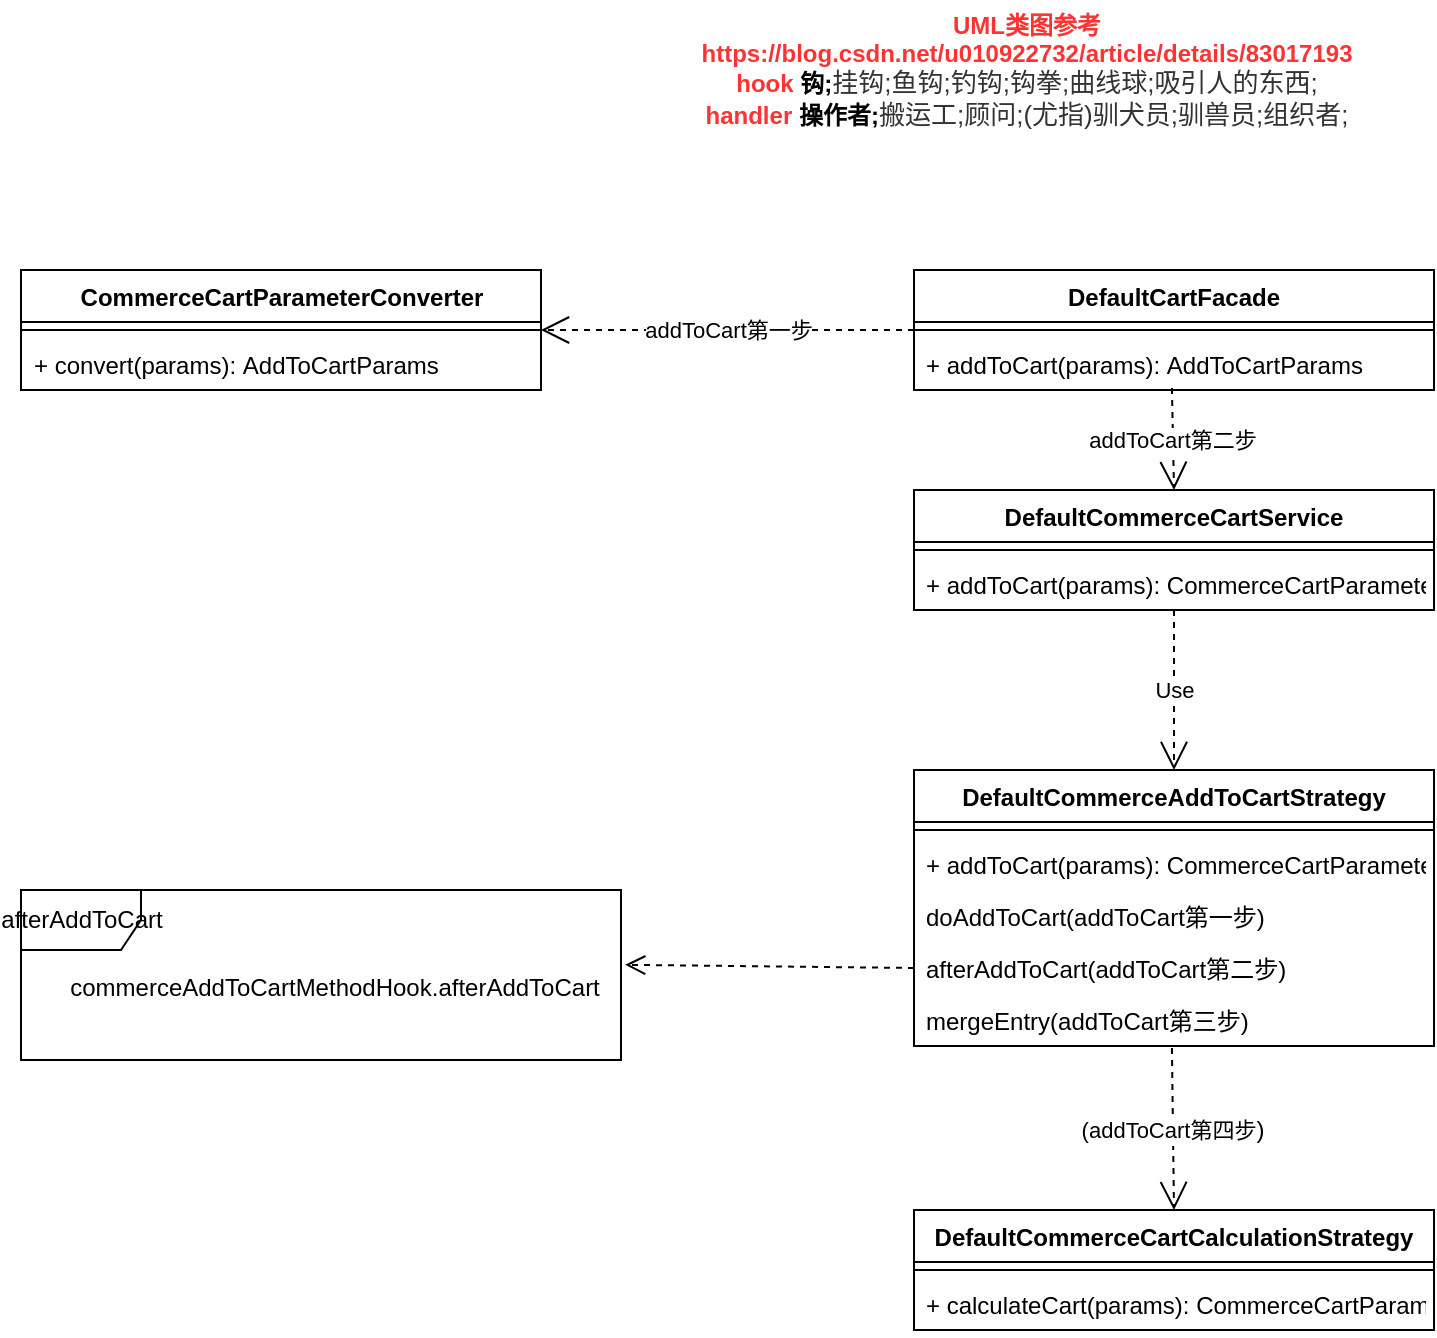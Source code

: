 <mxfile version="22.1.16" type="github">
  <diagram id="C2fSY1v2SiZeoUbDoYyL" name="Page-1">
    <mxGraphModel dx="1642" dy="1177" grid="0" gridSize="10" guides="1" tooltips="1" connect="1" arrows="1" fold="1" page="0" pageScale="1" pageWidth="1169" pageHeight="827" math="0" shadow="0">
      <root>
        <mxCell id="0" />
        <mxCell id="1" parent="0" />
        <mxCell id="szzl8ItCSpbSYo8TicJm-1" value="DefaultCartFacade" style="swimlane;fontStyle=1;align=center;verticalAlign=top;childLayout=stackLayout;horizontal=1;startSize=26;horizontalStack=0;resizeParent=1;resizeParentMax=0;resizeLast=0;collapsible=1;marginBottom=0;whiteSpace=wrap;html=1;" vertex="1" parent="1">
          <mxGeometry x="430" y="-230" width="260" height="60" as="geometry" />
        </mxCell>
        <mxCell id="szzl8ItCSpbSYo8TicJm-3" value="" style="line;strokeWidth=1;fillColor=none;align=left;verticalAlign=middle;spacingTop=-1;spacingLeft=3;spacingRight=3;rotatable=0;labelPosition=right;points=[];portConstraint=eastwest;strokeColor=inherit;" vertex="1" parent="szzl8ItCSpbSYo8TicJm-1">
          <mxGeometry y="26" width="260" height="8" as="geometry" />
        </mxCell>
        <mxCell id="szzl8ItCSpbSYo8TicJm-4" value="+&amp;nbsp;addToCart&lt;span style=&quot;background-color: initial;&quot;&gt;(params):&amp;nbsp;&lt;/span&gt;AddToCartParams" style="text;strokeColor=none;fillColor=none;align=left;verticalAlign=top;spacingLeft=4;spacingRight=4;overflow=hidden;rotatable=0;points=[[0,0.5],[1,0.5]];portConstraint=eastwest;whiteSpace=wrap;html=1;" vertex="1" parent="szzl8ItCSpbSYo8TicJm-1">
          <mxGeometry y="34" width="260" height="26" as="geometry" />
        </mxCell>
        <mxCell id="szzl8ItCSpbSYo8TicJm-6" value="DefaultCommerceCartService" style="swimlane;fontStyle=1;align=center;verticalAlign=top;childLayout=stackLayout;horizontal=1;startSize=26;horizontalStack=0;resizeParent=1;resizeParentMax=0;resizeLast=0;collapsible=1;marginBottom=0;whiteSpace=wrap;html=1;" vertex="1" parent="1">
          <mxGeometry x="430" y="-120" width="260" height="60" as="geometry" />
        </mxCell>
        <mxCell id="szzl8ItCSpbSYo8TicJm-7" value="" style="line;strokeWidth=1;fillColor=none;align=left;verticalAlign=middle;spacingTop=-1;spacingLeft=3;spacingRight=3;rotatable=0;labelPosition=right;points=[];portConstraint=eastwest;strokeColor=inherit;" vertex="1" parent="szzl8ItCSpbSYo8TicJm-6">
          <mxGeometry y="26" width="260" height="8" as="geometry" />
        </mxCell>
        <mxCell id="szzl8ItCSpbSYo8TicJm-8" value="+&amp;nbsp;addToCart&lt;span style=&quot;background-color: initial;&quot;&gt;(params):&amp;nbsp;&lt;/span&gt;CommerceCartParameter" style="text;strokeColor=none;fillColor=none;align=left;verticalAlign=top;spacingLeft=4;spacingRight=4;overflow=hidden;rotatable=0;points=[[0,0.5],[1,0.5]];portConstraint=eastwest;whiteSpace=wrap;html=1;" vertex="1" parent="szzl8ItCSpbSYo8TicJm-6">
          <mxGeometry y="34" width="260" height="26" as="geometry" />
        </mxCell>
        <mxCell id="szzl8ItCSpbSYo8TicJm-9" value="DefaultCommerceAddToCartStrategy" style="swimlane;fontStyle=1;align=center;verticalAlign=top;childLayout=stackLayout;horizontal=1;startSize=26;horizontalStack=0;resizeParent=1;resizeParentMax=0;resizeLast=0;collapsible=1;marginBottom=0;whiteSpace=wrap;html=1;" vertex="1" parent="1">
          <mxGeometry x="430" y="20" width="260" height="138" as="geometry" />
        </mxCell>
        <mxCell id="szzl8ItCSpbSYo8TicJm-10" value="" style="line;strokeWidth=1;fillColor=none;align=left;verticalAlign=middle;spacingTop=-1;spacingLeft=3;spacingRight=3;rotatable=0;labelPosition=right;points=[];portConstraint=eastwest;strokeColor=inherit;" vertex="1" parent="szzl8ItCSpbSYo8TicJm-9">
          <mxGeometry y="26" width="260" height="8" as="geometry" />
        </mxCell>
        <mxCell id="szzl8ItCSpbSYo8TicJm-11" value="+&amp;nbsp;addToCart&lt;span style=&quot;background-color: initial;&quot;&gt;(params):&amp;nbsp;&lt;/span&gt;CommerceCartParameter" style="text;strokeColor=none;fillColor=none;align=left;verticalAlign=top;spacingLeft=4;spacingRight=4;overflow=hidden;rotatable=0;points=[[0,0.5],[1,0.5]];portConstraint=eastwest;whiteSpace=wrap;html=1;" vertex="1" parent="szzl8ItCSpbSYo8TicJm-9">
          <mxGeometry y="34" width="260" height="26" as="geometry" />
        </mxCell>
        <mxCell id="szzl8ItCSpbSYo8TicJm-31" value="doAddToCart(addToCart第一步&lt;span style=&quot;background-color: initial;&quot;&gt;)&lt;/span&gt;" style="text;strokeColor=none;fillColor=none;align=left;verticalAlign=top;spacingLeft=4;spacingRight=4;overflow=hidden;rotatable=0;points=[[0,0.5],[1,0.5]];portConstraint=eastwest;whiteSpace=wrap;html=1;" vertex="1" parent="szzl8ItCSpbSYo8TicJm-9">
          <mxGeometry y="60" width="260" height="26" as="geometry" />
        </mxCell>
        <mxCell id="szzl8ItCSpbSYo8TicJm-32" value="afterAddToCart(addToCart第二步)" style="text;strokeColor=none;fillColor=none;align=left;verticalAlign=top;spacingLeft=4;spacingRight=4;overflow=hidden;rotatable=0;points=[[0,0.5],[1,0.5]];portConstraint=eastwest;whiteSpace=wrap;html=1;" vertex="1" parent="szzl8ItCSpbSYo8TicJm-9">
          <mxGeometry y="86" width="260" height="26" as="geometry" />
        </mxCell>
        <mxCell id="szzl8ItCSpbSYo8TicJm-33" value="mergeEntry(addToCart第三步)" style="text;strokeColor=none;fillColor=none;align=left;verticalAlign=top;spacingLeft=4;spacingRight=4;overflow=hidden;rotatable=0;points=[[0,0.5],[1,0.5]];portConstraint=eastwest;whiteSpace=wrap;html=1;" vertex="1" parent="szzl8ItCSpbSYo8TicJm-9">
          <mxGeometry y="112" width="260" height="26" as="geometry" />
        </mxCell>
        <mxCell id="szzl8ItCSpbSYo8TicJm-12" value="DefaultCommerceCartCalculationStrategy" style="swimlane;fontStyle=1;align=center;verticalAlign=top;childLayout=stackLayout;horizontal=1;startSize=26;horizontalStack=0;resizeParent=1;resizeParentMax=0;resizeLast=0;collapsible=1;marginBottom=0;whiteSpace=wrap;html=1;" vertex="1" parent="1">
          <mxGeometry x="430" y="240" width="260" height="60" as="geometry" />
        </mxCell>
        <mxCell id="szzl8ItCSpbSYo8TicJm-13" value="" style="line;strokeWidth=1;fillColor=none;align=left;verticalAlign=middle;spacingTop=-1;spacingLeft=3;spacingRight=3;rotatable=0;labelPosition=right;points=[];portConstraint=eastwest;strokeColor=inherit;" vertex="1" parent="szzl8ItCSpbSYo8TicJm-12">
          <mxGeometry y="26" width="260" height="8" as="geometry" />
        </mxCell>
        <mxCell id="szzl8ItCSpbSYo8TicJm-14" value="+&amp;nbsp;calculateCart&lt;span style=&quot;background-color: initial;&quot;&gt;(params):&amp;nbsp;&lt;/span&gt;&lt;span style=&quot;background-color: initial;&quot;&gt;CommerceCartParameter&lt;/span&gt;" style="text;strokeColor=none;fillColor=none;align=left;verticalAlign=top;spacingLeft=4;spacingRight=4;overflow=hidden;rotatable=0;points=[[0,0.5],[1,0.5]];portConstraint=eastwest;whiteSpace=wrap;html=1;" vertex="1" parent="szzl8ItCSpbSYo8TicJm-12">
          <mxGeometry y="34" width="260" height="26" as="geometry" />
        </mxCell>
        <mxCell id="szzl8ItCSpbSYo8TicJm-15" value="Use" style="endArrow=open;endSize=12;dashed=1;html=1;rounded=0;entryX=0.5;entryY=0;entryDx=0;entryDy=0;" edge="1" parent="1" target="szzl8ItCSpbSYo8TicJm-9">
          <mxGeometry width="160" relative="1" as="geometry">
            <mxPoint x="560" y="-60" as="sourcePoint" />
            <mxPoint x="510" y="30" as="targetPoint" />
          </mxGeometry>
        </mxCell>
        <mxCell id="szzl8ItCSpbSYo8TicJm-16" value="addToCart第二步" style="endArrow=open;endSize=12;dashed=1;html=1;rounded=0;entryX=0.5;entryY=0;entryDx=0;entryDy=0;exitX=0.496;exitY=0.962;exitDx=0;exitDy=0;exitPerimeter=0;" edge="1" parent="1" source="szzl8ItCSpbSYo8TicJm-4" target="szzl8ItCSpbSYo8TicJm-6">
          <mxGeometry width="160" relative="1" as="geometry">
            <mxPoint x="590" y="-180" as="sourcePoint" />
            <mxPoint x="570" y="30" as="targetPoint" />
          </mxGeometry>
        </mxCell>
        <mxCell id="szzl8ItCSpbSYo8TicJm-17" value="(addToCart第四步&lt;span style=&quot;border-color: var(--border-color); font-size: 12px; text-align: left; background-color: initial;&quot;&gt;)&lt;/span&gt;" style="endArrow=open;endSize=12;dashed=1;html=1;rounded=0;entryX=0.5;entryY=0;entryDx=0;entryDy=0;exitX=0.496;exitY=1.038;exitDx=0;exitDy=0;exitPerimeter=0;" edge="1" parent="1" source="szzl8ItCSpbSYo8TicJm-33" target="szzl8ItCSpbSYo8TicJm-12">
          <mxGeometry x="0.012" width="160" relative="1" as="geometry">
            <mxPoint x="560" y="180" as="sourcePoint" />
            <mxPoint x="570" y="30" as="targetPoint" />
            <mxPoint as="offset" />
          </mxGeometry>
        </mxCell>
        <mxCell id="szzl8ItCSpbSYo8TicJm-27" value="CommerceCartParameterConverter" style="swimlane;fontStyle=1;align=center;verticalAlign=top;childLayout=stackLayout;horizontal=1;startSize=26;horizontalStack=0;resizeParent=1;resizeParentMax=0;resizeLast=0;collapsible=1;marginBottom=0;whiteSpace=wrap;html=1;swimlaneLine=1;" vertex="1" parent="1">
          <mxGeometry x="-16.5" y="-230" width="260" height="60" as="geometry" />
        </mxCell>
        <mxCell id="szzl8ItCSpbSYo8TicJm-28" value="" style="line;strokeWidth=1;fillColor=none;align=left;verticalAlign=middle;spacingTop=-1;spacingLeft=3;spacingRight=3;rotatable=0;labelPosition=right;points=[];portConstraint=eastwest;strokeColor=inherit;" vertex="1" parent="szzl8ItCSpbSYo8TicJm-27">
          <mxGeometry y="26" width="260" height="8" as="geometry" />
        </mxCell>
        <mxCell id="szzl8ItCSpbSYo8TicJm-29" value="+&amp;nbsp;convert&lt;span style=&quot;background-color: initial;&quot;&gt;(params):&amp;nbsp;&lt;/span&gt;&lt;span style=&quot;background-color: initial;&quot;&gt;AddToCartParams&lt;/span&gt;" style="text;strokeColor=none;fillColor=none;align=left;verticalAlign=top;spacingLeft=4;spacingRight=4;overflow=hidden;rotatable=0;points=[[0,0.5],[1,0.5]];portConstraint=eastwest;whiteSpace=wrap;html=1;" vertex="1" parent="szzl8ItCSpbSYo8TicJm-27">
          <mxGeometry y="34" width="260" height="26" as="geometry" />
        </mxCell>
        <mxCell id="szzl8ItCSpbSYo8TicJm-30" value="addToCart第一步" style="endArrow=open;endSize=12;dashed=1;html=1;rounded=0;exitX=0;exitY=0.5;exitDx=0;exitDy=0;entryX=1;entryY=0.5;entryDx=0;entryDy=0;" edge="1" parent="1" source="szzl8ItCSpbSYo8TicJm-1" target="szzl8ItCSpbSYo8TicJm-27">
          <mxGeometry width="160" relative="1" as="geometry">
            <mxPoint x="630" y="-10" as="sourcePoint" />
            <mxPoint x="790" y="-10" as="targetPoint" />
          </mxGeometry>
        </mxCell>
        <mxCell id="szzl8ItCSpbSYo8TicJm-38" value="" style="html=1;verticalAlign=bottom;endArrow=open;dashed=1;endSize=8;curved=0;rounded=0;exitX=0;exitY=0.5;exitDx=0;exitDy=0;entryX=1.007;entryY=0.44;entryDx=0;entryDy=0;entryPerimeter=0;" edge="1" parent="1" source="szzl8ItCSpbSYo8TicJm-32" target="szzl8ItCSpbSYo8TicJm-37">
          <mxGeometry relative="1" as="geometry">
            <mxPoint x="401" y="114" as="sourcePoint" />
            <mxPoint x="321" y="114" as="targetPoint" />
          </mxGeometry>
        </mxCell>
        <mxCell id="szzl8ItCSpbSYo8TicJm-40" value="" style="group" vertex="1" connectable="0" parent="1">
          <mxGeometry x="-16.5" y="80" width="300" height="85" as="geometry" />
        </mxCell>
        <mxCell id="szzl8ItCSpbSYo8TicJm-37" value="afterAddToCart" style="shape=umlFrame;whiteSpace=wrap;html=1;pointerEvents=0;" vertex="1" parent="szzl8ItCSpbSYo8TicJm-40">
          <mxGeometry width="300" height="85" as="geometry" />
        </mxCell>
        <mxCell id="szzl8ItCSpbSYo8TicJm-39" value="commerceAddToCartMethodHook.afterAddToCart" style="text;html=1;align=center;verticalAlign=middle;resizable=0;points=[];autosize=1;strokeColor=none;fillColor=none;" vertex="1" parent="szzl8ItCSpbSYo8TicJm-40">
          <mxGeometry x="14.5" y="36" width="283" height="26" as="geometry" />
        </mxCell>
        <mxCell id="szzl8ItCSpbSYo8TicJm-41" value="&lt;font color=&quot;#ff3333&quot;&gt;UML类图参考&lt;br&gt;https://blog.csdn.net/u010922732/article/details/83017193&lt;br&gt;hook&amp;nbsp;&lt;/font&gt;钩;&lt;span style=&quot;color: rgb(51, 51, 51); caret-color: rgb(51, 51, 51); font-family: Arial, sans-serif; font-size: 13px; font-weight: 400; text-align: start;&quot; class=&quot;mean-text_4MwRe&quot;&gt;挂钩;&lt;/span&gt;&lt;span style=&quot;color: rgb(51, 51, 51); caret-color: rgb(51, 51, 51); font-family: Arial, sans-serif; font-size: 13px; font-weight: 400; text-align: start;&quot; class=&quot;mean-text_4MwRe&quot;&gt;鱼钩;&lt;/span&gt;&lt;span style=&quot;color: rgb(51, 51, 51); caret-color: rgb(51, 51, 51); font-family: Arial, sans-serif; font-size: 13px; font-weight: 400; text-align: start;&quot; class=&quot;mean-text_4MwRe&quot;&gt;钓钩;&lt;/span&gt;&lt;span style=&quot;color: rgb(51, 51, 51); caret-color: rgb(51, 51, 51); font-family: Arial, sans-serif; font-size: 13px; font-weight: 400; text-align: start;&quot; class=&quot;mean-text_4MwRe&quot;&gt;钩拳;&lt;/span&gt;&lt;span style=&quot;color: rgb(51, 51, 51); caret-color: rgb(51, 51, 51); font-family: Arial, sans-serif; font-size: 13px; font-weight: 400; text-align: start;&quot; class=&quot;mean-text_4MwRe&quot;&gt;曲线球;&lt;/span&gt;&lt;span style=&quot;color: rgb(51, 51, 51); caret-color: rgb(51, 51, 51); font-family: Arial, sans-serif; font-size: 13px; font-weight: 400; text-align: start;&quot; class=&quot;mean-text_4MwRe&quot;&gt;吸引人的东西;&lt;/span&gt;&lt;font color=&quot;#ff3333&quot;&gt;&lt;br&gt;handler&amp;nbsp;&lt;/font&gt;操作者;&lt;span style=&quot;color: rgb(51, 51, 51); caret-color: rgb(51, 51, 51); font-family: Arial, sans-serif; font-size: 13px; font-weight: 400; text-align: start;&quot; class=&quot;mean-text_4MwRe&quot;&gt;搬运工;&lt;/span&gt;&lt;span style=&quot;color: rgb(51, 51, 51); caret-color: rgb(51, 51, 51); font-family: Arial, sans-serif; font-size: 13px; font-weight: 400; text-align: start;&quot; class=&quot;mean-text_4MwRe&quot;&gt;顾问;&lt;/span&gt;&lt;span style=&quot;color: rgb(51, 51, 51); caret-color: rgb(51, 51, 51); font-family: Arial, sans-serif; font-size: 13px; font-weight: 400; text-align: start;&quot; class=&quot;mean-text_4MwRe&quot;&gt;(尤指)驯犬员;&lt;/span&gt;&lt;span style=&quot;color: rgb(51, 51, 51); caret-color: rgb(51, 51, 51); font-family: Arial, sans-serif; font-size: 13px; font-weight: 400; text-align: start;&quot; class=&quot;mean-text_4MwRe&quot;&gt;驯兽员;&lt;/span&gt;&lt;span style=&quot;color: rgb(51, 51, 51); caret-color: rgb(51, 51, 51); font-family: Arial, sans-serif; font-size: 13px; font-weight: 400; text-align: start;&quot; class=&quot;mean-text_4MwRe&quot;&gt;组织者;&lt;/span&gt;&lt;font color=&quot;#ff3333&quot;&gt;&lt;br&gt;&lt;/font&gt;" style="text;align=center;fontStyle=1;verticalAlign=middle;spacingLeft=3;spacingRight=3;strokeColor=none;rotatable=0;points=[[0,0.5],[1,0.5]];portConstraint=eastwest;html=1;" vertex="1" parent="1">
          <mxGeometry x="314" y="-365" width="344" height="69" as="geometry" />
        </mxCell>
      </root>
    </mxGraphModel>
  </diagram>
</mxfile>
